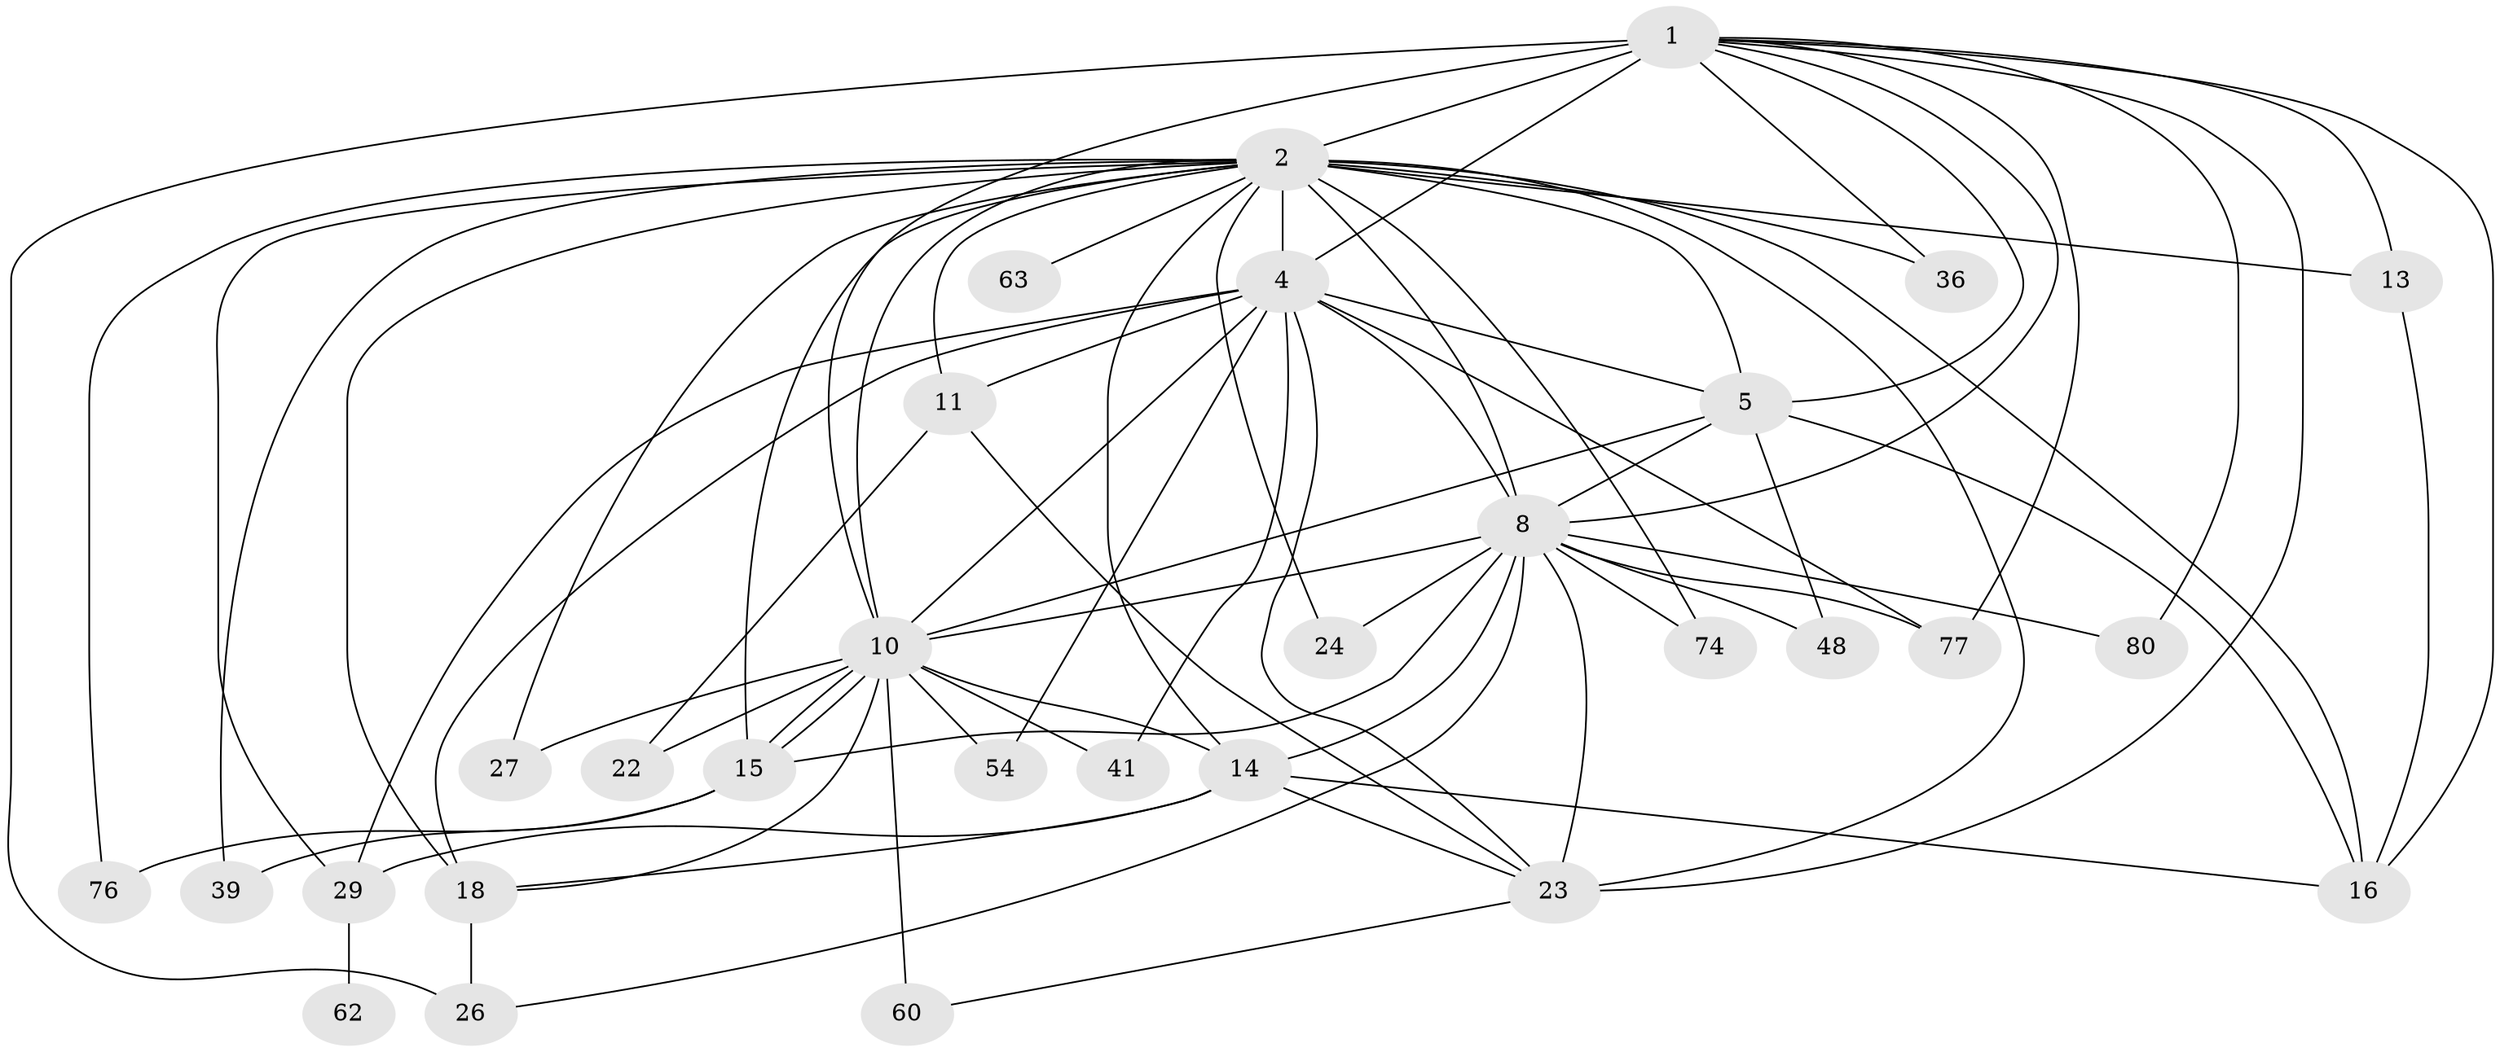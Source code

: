 // original degree distribution, {18: 0.03, 19: 0.01, 30: 0.01, 12: 0.01, 16: 0.01, 13: 0.01, 21: 0.01, 22: 0.01, 8: 0.01, 6: 0.01, 3: 0.19, 9: 0.01, 5: 0.04, 7: 0.03, 2: 0.54, 4: 0.06, 10: 0.01}
// Generated by graph-tools (version 1.1) at 2025/17/03/04/25 18:17:38]
// undirected, 30 vertices, 76 edges
graph export_dot {
graph [start="1"]
  node [color=gray90,style=filled];
  1;
  2 [super="+86+7+6+32+68+69+3"];
  4 [super="+33+95+12+50"];
  5 [super="+73+66+44"];
  8 [super="+9"];
  10;
  11 [super="+88"];
  13;
  14 [super="+52+45+21+17+47"];
  15 [super="+19"];
  16 [super="+37+59"];
  18 [super="+78+20"];
  22;
  23 [super="+70+34+65"];
  24;
  26 [super="+87+79"];
  27;
  29 [super="+30"];
  36;
  39;
  41;
  48 [super="+71"];
  54;
  60 [super="+96"];
  62;
  63;
  74;
  76;
  77 [super="+91"];
  80;
  1 -- 2 [weight=4];
  1 -- 4 [weight=2];
  1 -- 5;
  1 -- 8 [weight=2];
  1 -- 10;
  1 -- 13;
  1 -- 23;
  1 -- 36;
  1 -- 80;
  1 -- 77;
  1 -- 16;
  1 -- 26 [weight=2];
  2 -- 4 [weight=7];
  2 -- 5 [weight=6];
  2 -- 8 [weight=12];
  2 -- 10 [weight=5];
  2 -- 11 [weight=4];
  2 -- 39;
  2 -- 63 [weight=2];
  2 -- 14 [weight=6];
  2 -- 16 [weight=3];
  2 -- 27;
  2 -- 29 [weight=2];
  2 -- 74;
  2 -- 13;
  2 -- 24 [weight=2];
  2 -- 15 [weight=4];
  2 -- 76;
  2 -- 18 [weight=2];
  2 -- 23 [weight=2];
  2 -- 36;
  4 -- 5;
  4 -- 8 [weight=3];
  4 -- 10;
  4 -- 11 [weight=4];
  4 -- 41;
  4 -- 18;
  4 -- 54 [weight=2];
  4 -- 77;
  4 -- 23;
  4 -- 29;
  5 -- 8 [weight=2];
  5 -- 10 [weight=2];
  5 -- 16;
  5 -- 48;
  8 -- 10 [weight=2];
  8 -- 26;
  8 -- 80;
  8 -- 74;
  8 -- 77;
  8 -- 14;
  8 -- 48;
  8 -- 23;
  8 -- 24;
  8 -- 15;
  10 -- 15;
  10 -- 15;
  10 -- 18;
  10 -- 22;
  10 -- 27;
  10 -- 41;
  10 -- 54;
  10 -- 60 [weight=2];
  10 -- 14 [weight=2];
  11 -- 22;
  11 -- 23;
  13 -- 16;
  14 -- 16 [weight=2];
  14 -- 18;
  14 -- 23;
  14 -- 29;
  15 -- 39;
  15 -- 76;
  18 -- 26;
  23 -- 60;
  29 -- 62;
}
